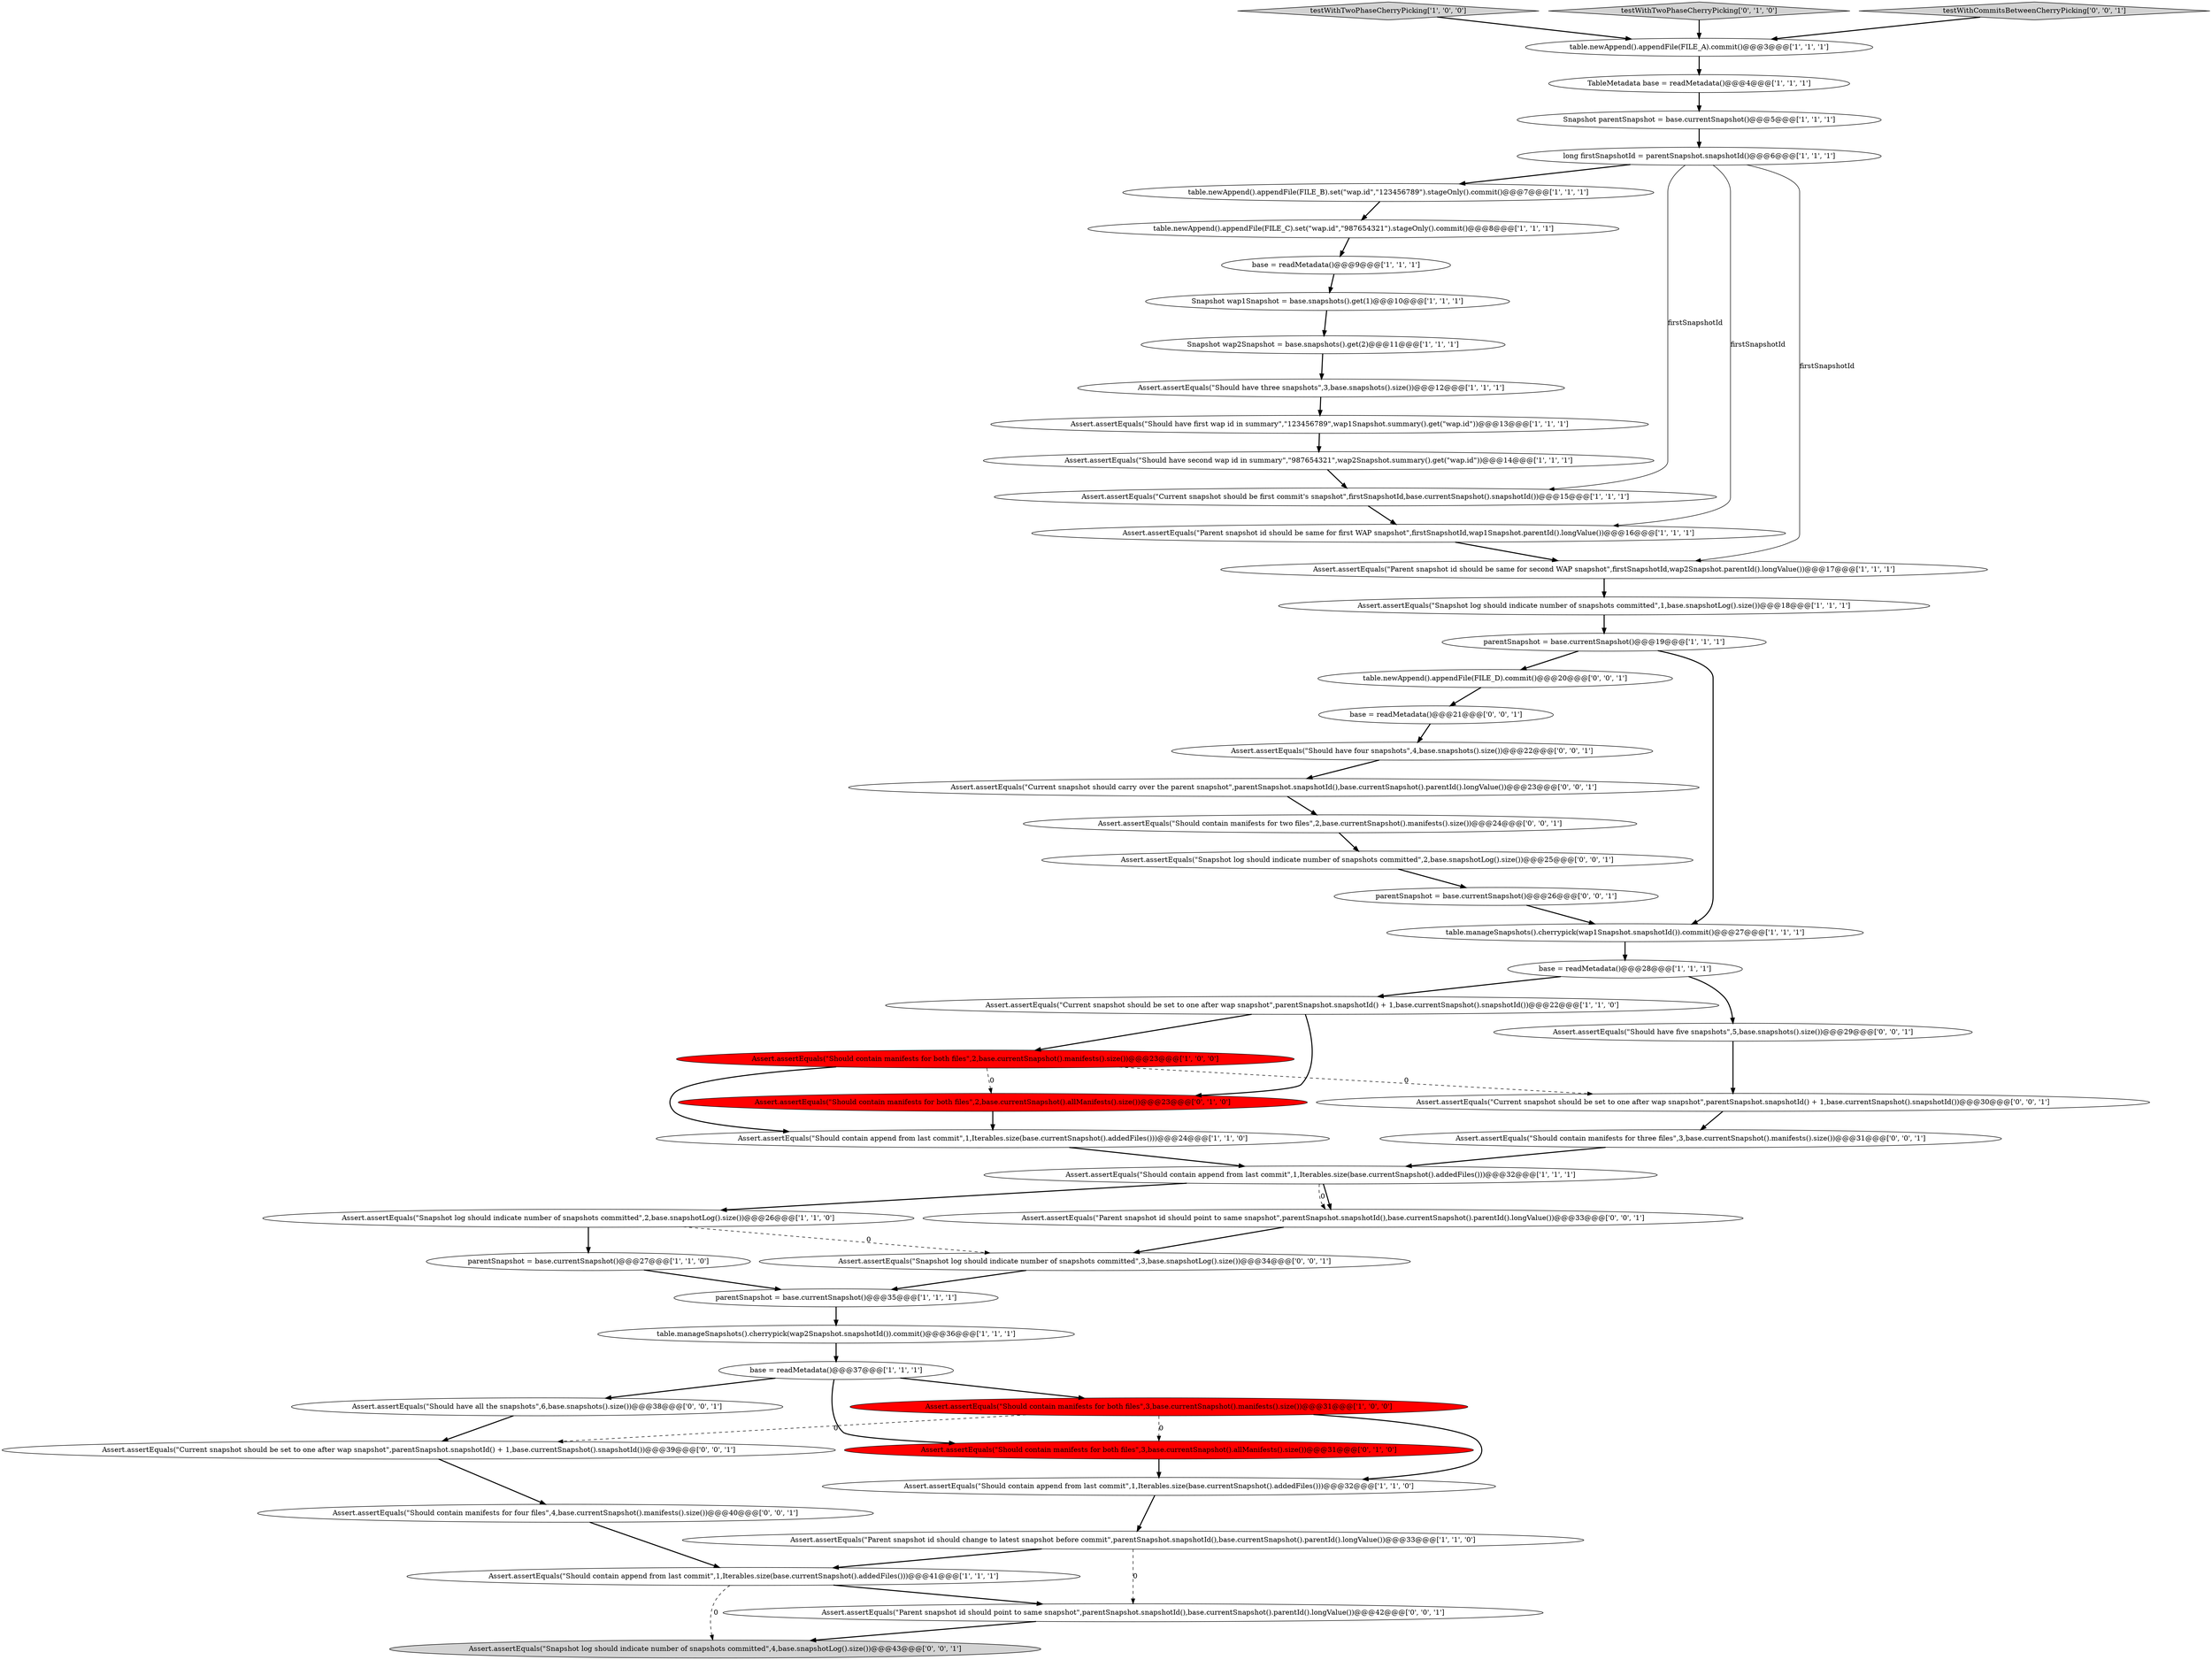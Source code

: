 digraph {
9 [style = filled, label = "Snapshot parentSnapshot = base.currentSnapshot()@@@5@@@['1', '1', '1']", fillcolor = white, shape = ellipse image = "AAA0AAABBB1BBB"];
21 [style = filled, label = "Assert.assertEquals(\"Should contain append from last commit\",1,Iterables.size(base.currentSnapshot().addedFiles()))@@@32@@@['1', '1', '1']", fillcolor = white, shape = ellipse image = "AAA0AAABBB1BBB"];
1 [style = filled, label = "Assert.assertEquals(\"Current snapshot should be first commit's snapshot\",firstSnapshotId,base.currentSnapshot().snapshotId())@@@15@@@['1', '1', '1']", fillcolor = white, shape = ellipse image = "AAA0AAABBB1BBB"];
34 [style = filled, label = "Assert.assertEquals(\"Should contain manifests for both files\",2,base.currentSnapshot().allManifests().size())@@@23@@@['0', '1', '0']", fillcolor = red, shape = ellipse image = "AAA1AAABBB2BBB"];
45 [style = filled, label = "Assert.assertEquals(\"Should have all the snapshots\",6,base.snapshots().size())@@@38@@@['0', '0', '1']", fillcolor = white, shape = ellipse image = "AAA0AAABBB3BBB"];
14 [style = filled, label = "long firstSnapshotId = parentSnapshot.snapshotId()@@@6@@@['1', '1', '1']", fillcolor = white, shape = ellipse image = "AAA0AAABBB1BBB"];
38 [style = filled, label = "Assert.assertEquals(\"Should contain manifests for four files\",4,base.currentSnapshot().manifests().size())@@@40@@@['0', '0', '1']", fillcolor = white, shape = ellipse image = "AAA0AAABBB3BBB"];
25 [style = filled, label = "table.newAppend().appendFile(FILE_A).commit()@@@3@@@['1', '1', '1']", fillcolor = white, shape = ellipse image = "AAA0AAABBB1BBB"];
4 [style = filled, label = "Assert.assertEquals(\"Current snapshot should be set to one after wap snapshot\",parentSnapshot.snapshotId() + 1,base.currentSnapshot().snapshotId())@@@22@@@['1', '1', '0']", fillcolor = white, shape = ellipse image = "AAA0AAABBB1BBB"];
17 [style = filled, label = "Assert.assertEquals(\"Should contain append from last commit\",1,Iterables.size(base.currentSnapshot().addedFiles()))@@@41@@@['1', '1', '1']", fillcolor = white, shape = ellipse image = "AAA0AAABBB1BBB"];
24 [style = filled, label = "table.newAppend().appendFile(FILE_B).set(\"wap.id\",\"123456789\").stageOnly().commit()@@@7@@@['1', '1', '1']", fillcolor = white, shape = ellipse image = "AAA0AAABBB1BBB"];
36 [style = filled, label = "Assert.assertEquals(\"Snapshot log should indicate number of snapshots committed\",3,base.snapshotLog().size())@@@34@@@['0', '0', '1']", fillcolor = white, shape = ellipse image = "AAA0AAABBB3BBB"];
10 [style = filled, label = "table.manageSnapshots().cherrypick(wap2Snapshot.snapshotId()).commit()@@@36@@@['1', '1', '1']", fillcolor = white, shape = ellipse image = "AAA0AAABBB1BBB"];
27 [style = filled, label = "base = readMetadata()@@@28@@@['1', '1', '1']", fillcolor = white, shape = ellipse image = "AAA0AAABBB1BBB"];
5 [style = filled, label = "testWithTwoPhaseCherryPicking['1', '0', '0']", fillcolor = lightgray, shape = diamond image = "AAA0AAABBB1BBB"];
22 [style = filled, label = "Assert.assertEquals(\"Should have first wap id in summary\",\"123456789\",wap1Snapshot.summary().get(\"wap.id\"))@@@13@@@['1', '1', '1']", fillcolor = white, shape = ellipse image = "AAA0AAABBB1BBB"];
48 [style = filled, label = "parentSnapshot = base.currentSnapshot()@@@26@@@['0', '0', '1']", fillcolor = white, shape = ellipse image = "AAA0AAABBB3BBB"];
35 [style = filled, label = "testWithTwoPhaseCherryPicking['0', '1', '0']", fillcolor = lightgray, shape = diamond image = "AAA0AAABBB2BBB"];
32 [style = filled, label = "parentSnapshot = base.currentSnapshot()@@@27@@@['1', '1', '0']", fillcolor = white, shape = ellipse image = "AAA0AAABBB1BBB"];
31 [style = filled, label = "Assert.assertEquals(\"Parent snapshot id should be same for second WAP snapshot\",firstSnapshotId,wap2Snapshot.parentId().longValue())@@@17@@@['1', '1', '1']", fillcolor = white, shape = ellipse image = "AAA0AAABBB1BBB"];
8 [style = filled, label = "TableMetadata base = readMetadata()@@@4@@@['1', '1', '1']", fillcolor = white, shape = ellipse image = "AAA0AAABBB1BBB"];
18 [style = filled, label = "Assert.assertEquals(\"Should contain append from last commit\",1,Iterables.size(base.currentSnapshot().addedFiles()))@@@32@@@['1', '1', '0']", fillcolor = white, shape = ellipse image = "AAA0AAABBB1BBB"];
26 [style = filled, label = "base = readMetadata()@@@9@@@['1', '1', '1']", fillcolor = white, shape = ellipse image = "AAA0AAABBB1BBB"];
46 [style = filled, label = "Assert.assertEquals(\"Should have five snapshots\",5,base.snapshots().size())@@@29@@@['0', '0', '1']", fillcolor = white, shape = ellipse image = "AAA0AAABBB3BBB"];
15 [style = filled, label = "Snapshot wap1Snapshot = base.snapshots().get(1)@@@10@@@['1', '1', '1']", fillcolor = white, shape = ellipse image = "AAA0AAABBB1BBB"];
40 [style = filled, label = "Assert.assertEquals(\"Current snapshot should be set to one after wap snapshot\",parentSnapshot.snapshotId() + 1,base.currentSnapshot().snapshotId())@@@30@@@['0', '0', '1']", fillcolor = white, shape = ellipse image = "AAA0AAABBB3BBB"];
41 [style = filled, label = "base = readMetadata()@@@21@@@['0', '0', '1']", fillcolor = white, shape = ellipse image = "AAA0AAABBB3BBB"];
50 [style = filled, label = "Assert.assertEquals(\"Snapshot log should indicate number of snapshots committed\",2,base.snapshotLog().size())@@@25@@@['0', '0', '1']", fillcolor = white, shape = ellipse image = "AAA0AAABBB3BBB"];
0 [style = filled, label = "Assert.assertEquals(\"Snapshot log should indicate number of snapshots committed\",2,base.snapshotLog().size())@@@26@@@['1', '1', '0']", fillcolor = white, shape = ellipse image = "AAA0AAABBB1BBB"];
51 [style = filled, label = "Assert.assertEquals(\"Should contain manifests for three files\",3,base.currentSnapshot().manifests().size())@@@31@@@['0', '0', '1']", fillcolor = white, shape = ellipse image = "AAA0AAABBB3BBB"];
6 [style = filled, label = "Assert.assertEquals(\"Should have three snapshots\",3,base.snapshots().size())@@@12@@@['1', '1', '1']", fillcolor = white, shape = ellipse image = "AAA0AAABBB1BBB"];
7 [style = filled, label = "parentSnapshot = base.currentSnapshot()@@@19@@@['1', '1', '1']", fillcolor = white, shape = ellipse image = "AAA0AAABBB1BBB"];
19 [style = filled, label = "Assert.assertEquals(\"Parent snapshot id should change to latest snapshot before commit\",parentSnapshot.snapshotId(),base.currentSnapshot().parentId().longValue())@@@33@@@['1', '1', '0']", fillcolor = white, shape = ellipse image = "AAA0AAABBB1BBB"];
28 [style = filled, label = "Assert.assertEquals(\"Snapshot log should indicate number of snapshots committed\",1,base.snapshotLog().size())@@@18@@@['1', '1', '1']", fillcolor = white, shape = ellipse image = "AAA0AAABBB1BBB"];
3 [style = filled, label = "parentSnapshot = base.currentSnapshot()@@@35@@@['1', '1', '1']", fillcolor = white, shape = ellipse image = "AAA0AAABBB1BBB"];
23 [style = filled, label = "base = readMetadata()@@@37@@@['1', '1', '1']", fillcolor = white, shape = ellipse image = "AAA0AAABBB1BBB"];
33 [style = filled, label = "Assert.assertEquals(\"Should contain manifests for both files\",3,base.currentSnapshot().allManifests().size())@@@31@@@['0', '1', '0']", fillcolor = red, shape = ellipse image = "AAA1AAABBB2BBB"];
37 [style = filled, label = "table.newAppend().appendFile(FILE_D).commit()@@@20@@@['0', '0', '1']", fillcolor = white, shape = ellipse image = "AAA0AAABBB3BBB"];
16 [style = filled, label = "Assert.assertEquals(\"Parent snapshot id should be same for first WAP snapshot\",firstSnapshotId,wap1Snapshot.parentId().longValue())@@@16@@@['1', '1', '1']", fillcolor = white, shape = ellipse image = "AAA0AAABBB1BBB"];
43 [style = filled, label = "testWithCommitsBetweenCherryPicking['0', '0', '1']", fillcolor = lightgray, shape = diamond image = "AAA0AAABBB3BBB"];
47 [style = filled, label = "Assert.assertEquals(\"Parent snapshot id should point to same snapshot\",parentSnapshot.snapshotId(),base.currentSnapshot().parentId().longValue())@@@33@@@['0', '0', '1']", fillcolor = white, shape = ellipse image = "AAA0AAABBB3BBB"];
11 [style = filled, label = "Assert.assertEquals(\"Should contain manifests for both files\",2,base.currentSnapshot().manifests().size())@@@23@@@['1', '0', '0']", fillcolor = red, shape = ellipse image = "AAA1AAABBB1BBB"];
29 [style = filled, label = "Snapshot wap2Snapshot = base.snapshots().get(2)@@@11@@@['1', '1', '1']", fillcolor = white, shape = ellipse image = "AAA0AAABBB1BBB"];
12 [style = filled, label = "table.newAppend().appendFile(FILE_C).set(\"wap.id\",\"987654321\").stageOnly().commit()@@@8@@@['1', '1', '1']", fillcolor = white, shape = ellipse image = "AAA0AAABBB1BBB"];
52 [style = filled, label = "Assert.assertEquals(\"Should contain manifests for two files\",2,base.currentSnapshot().manifests().size())@@@24@@@['0', '0', '1']", fillcolor = white, shape = ellipse image = "AAA0AAABBB3BBB"];
20 [style = filled, label = "Assert.assertEquals(\"Should contain append from last commit\",1,Iterables.size(base.currentSnapshot().addedFiles()))@@@24@@@['1', '1', '0']", fillcolor = white, shape = ellipse image = "AAA0AAABBB1BBB"];
42 [style = filled, label = "Assert.assertEquals(\"Snapshot log should indicate number of snapshots committed\",4,base.snapshotLog().size())@@@43@@@['0', '0', '1']", fillcolor = lightgray, shape = ellipse image = "AAA0AAABBB3BBB"];
30 [style = filled, label = "Assert.assertEquals(\"Should have second wap id in summary\",\"987654321\",wap2Snapshot.summary().get(\"wap.id\"))@@@14@@@['1', '1', '1']", fillcolor = white, shape = ellipse image = "AAA0AAABBB1BBB"];
44 [style = filled, label = "Assert.assertEquals(\"Should have four snapshots\",4,base.snapshots().size())@@@22@@@['0', '0', '1']", fillcolor = white, shape = ellipse image = "AAA0AAABBB3BBB"];
39 [style = filled, label = "Assert.assertEquals(\"Parent snapshot id should point to same snapshot\",parentSnapshot.snapshotId(),base.currentSnapshot().parentId().longValue())@@@42@@@['0', '0', '1']", fillcolor = white, shape = ellipse image = "AAA0AAABBB3BBB"];
53 [style = filled, label = "Assert.assertEquals(\"Current snapshot should be set to one after wap snapshot\",parentSnapshot.snapshotId() + 1,base.currentSnapshot().snapshotId())@@@39@@@['0', '0', '1']", fillcolor = white, shape = ellipse image = "AAA0AAABBB3BBB"];
2 [style = filled, label = "Assert.assertEquals(\"Should contain manifests for both files\",3,base.currentSnapshot().manifests().size())@@@31@@@['1', '0', '0']", fillcolor = red, shape = ellipse image = "AAA1AAABBB1BBB"];
13 [style = filled, label = "table.manageSnapshots().cherrypick(wap1Snapshot.snapshotId()).commit()@@@27@@@['1', '1', '1']", fillcolor = white, shape = ellipse image = "AAA0AAABBB1BBB"];
49 [style = filled, label = "Assert.assertEquals(\"Current snapshot should carry over the parent snapshot\",parentSnapshot.snapshotId(),base.currentSnapshot().parentId().longValue())@@@23@@@['0', '0', '1']", fillcolor = white, shape = ellipse image = "AAA0AAABBB3BBB"];
7->13 [style = bold, label=""];
14->24 [style = bold, label=""];
11->20 [style = bold, label=""];
21->47 [style = bold, label=""];
24->12 [style = bold, label=""];
30->1 [style = bold, label=""];
34->20 [style = bold, label=""];
21->0 [style = bold, label=""];
23->45 [style = bold, label=""];
11->40 [style = dashed, label="0"];
6->22 [style = bold, label=""];
40->51 [style = bold, label=""];
11->34 [style = dashed, label="0"];
37->41 [style = bold, label=""];
51->21 [style = bold, label=""];
28->7 [style = bold, label=""];
18->19 [style = bold, label=""];
7->37 [style = bold, label=""];
2->18 [style = bold, label=""];
0->36 [style = dashed, label="0"];
12->26 [style = bold, label=""];
19->17 [style = bold, label=""];
44->49 [style = bold, label=""];
50->48 [style = bold, label=""];
45->53 [style = bold, label=""];
17->42 [style = dashed, label="0"];
14->31 [style = solid, label="firstSnapshotId"];
22->30 [style = bold, label=""];
5->25 [style = bold, label=""];
35->25 [style = bold, label=""];
20->21 [style = bold, label=""];
2->53 [style = dashed, label="0"];
3->10 [style = bold, label=""];
29->6 [style = bold, label=""];
27->4 [style = bold, label=""];
13->27 [style = bold, label=""];
23->33 [style = bold, label=""];
27->46 [style = bold, label=""];
21->47 [style = dashed, label="0"];
49->52 [style = bold, label=""];
33->18 [style = bold, label=""];
19->39 [style = dashed, label="0"];
14->1 [style = solid, label="firstSnapshotId"];
1->16 [style = bold, label=""];
10->23 [style = bold, label=""];
16->31 [style = bold, label=""];
17->39 [style = bold, label=""];
26->15 [style = bold, label=""];
8->9 [style = bold, label=""];
9->14 [style = bold, label=""];
52->50 [style = bold, label=""];
25->8 [style = bold, label=""];
2->33 [style = dashed, label="0"];
23->2 [style = bold, label=""];
31->28 [style = bold, label=""];
48->13 [style = bold, label=""];
0->32 [style = bold, label=""];
46->40 [style = bold, label=""];
53->38 [style = bold, label=""];
4->11 [style = bold, label=""];
43->25 [style = bold, label=""];
32->3 [style = bold, label=""];
38->17 [style = bold, label=""];
41->44 [style = bold, label=""];
39->42 [style = bold, label=""];
47->36 [style = bold, label=""];
14->16 [style = solid, label="firstSnapshotId"];
15->29 [style = bold, label=""];
4->34 [style = bold, label=""];
36->3 [style = bold, label=""];
}
